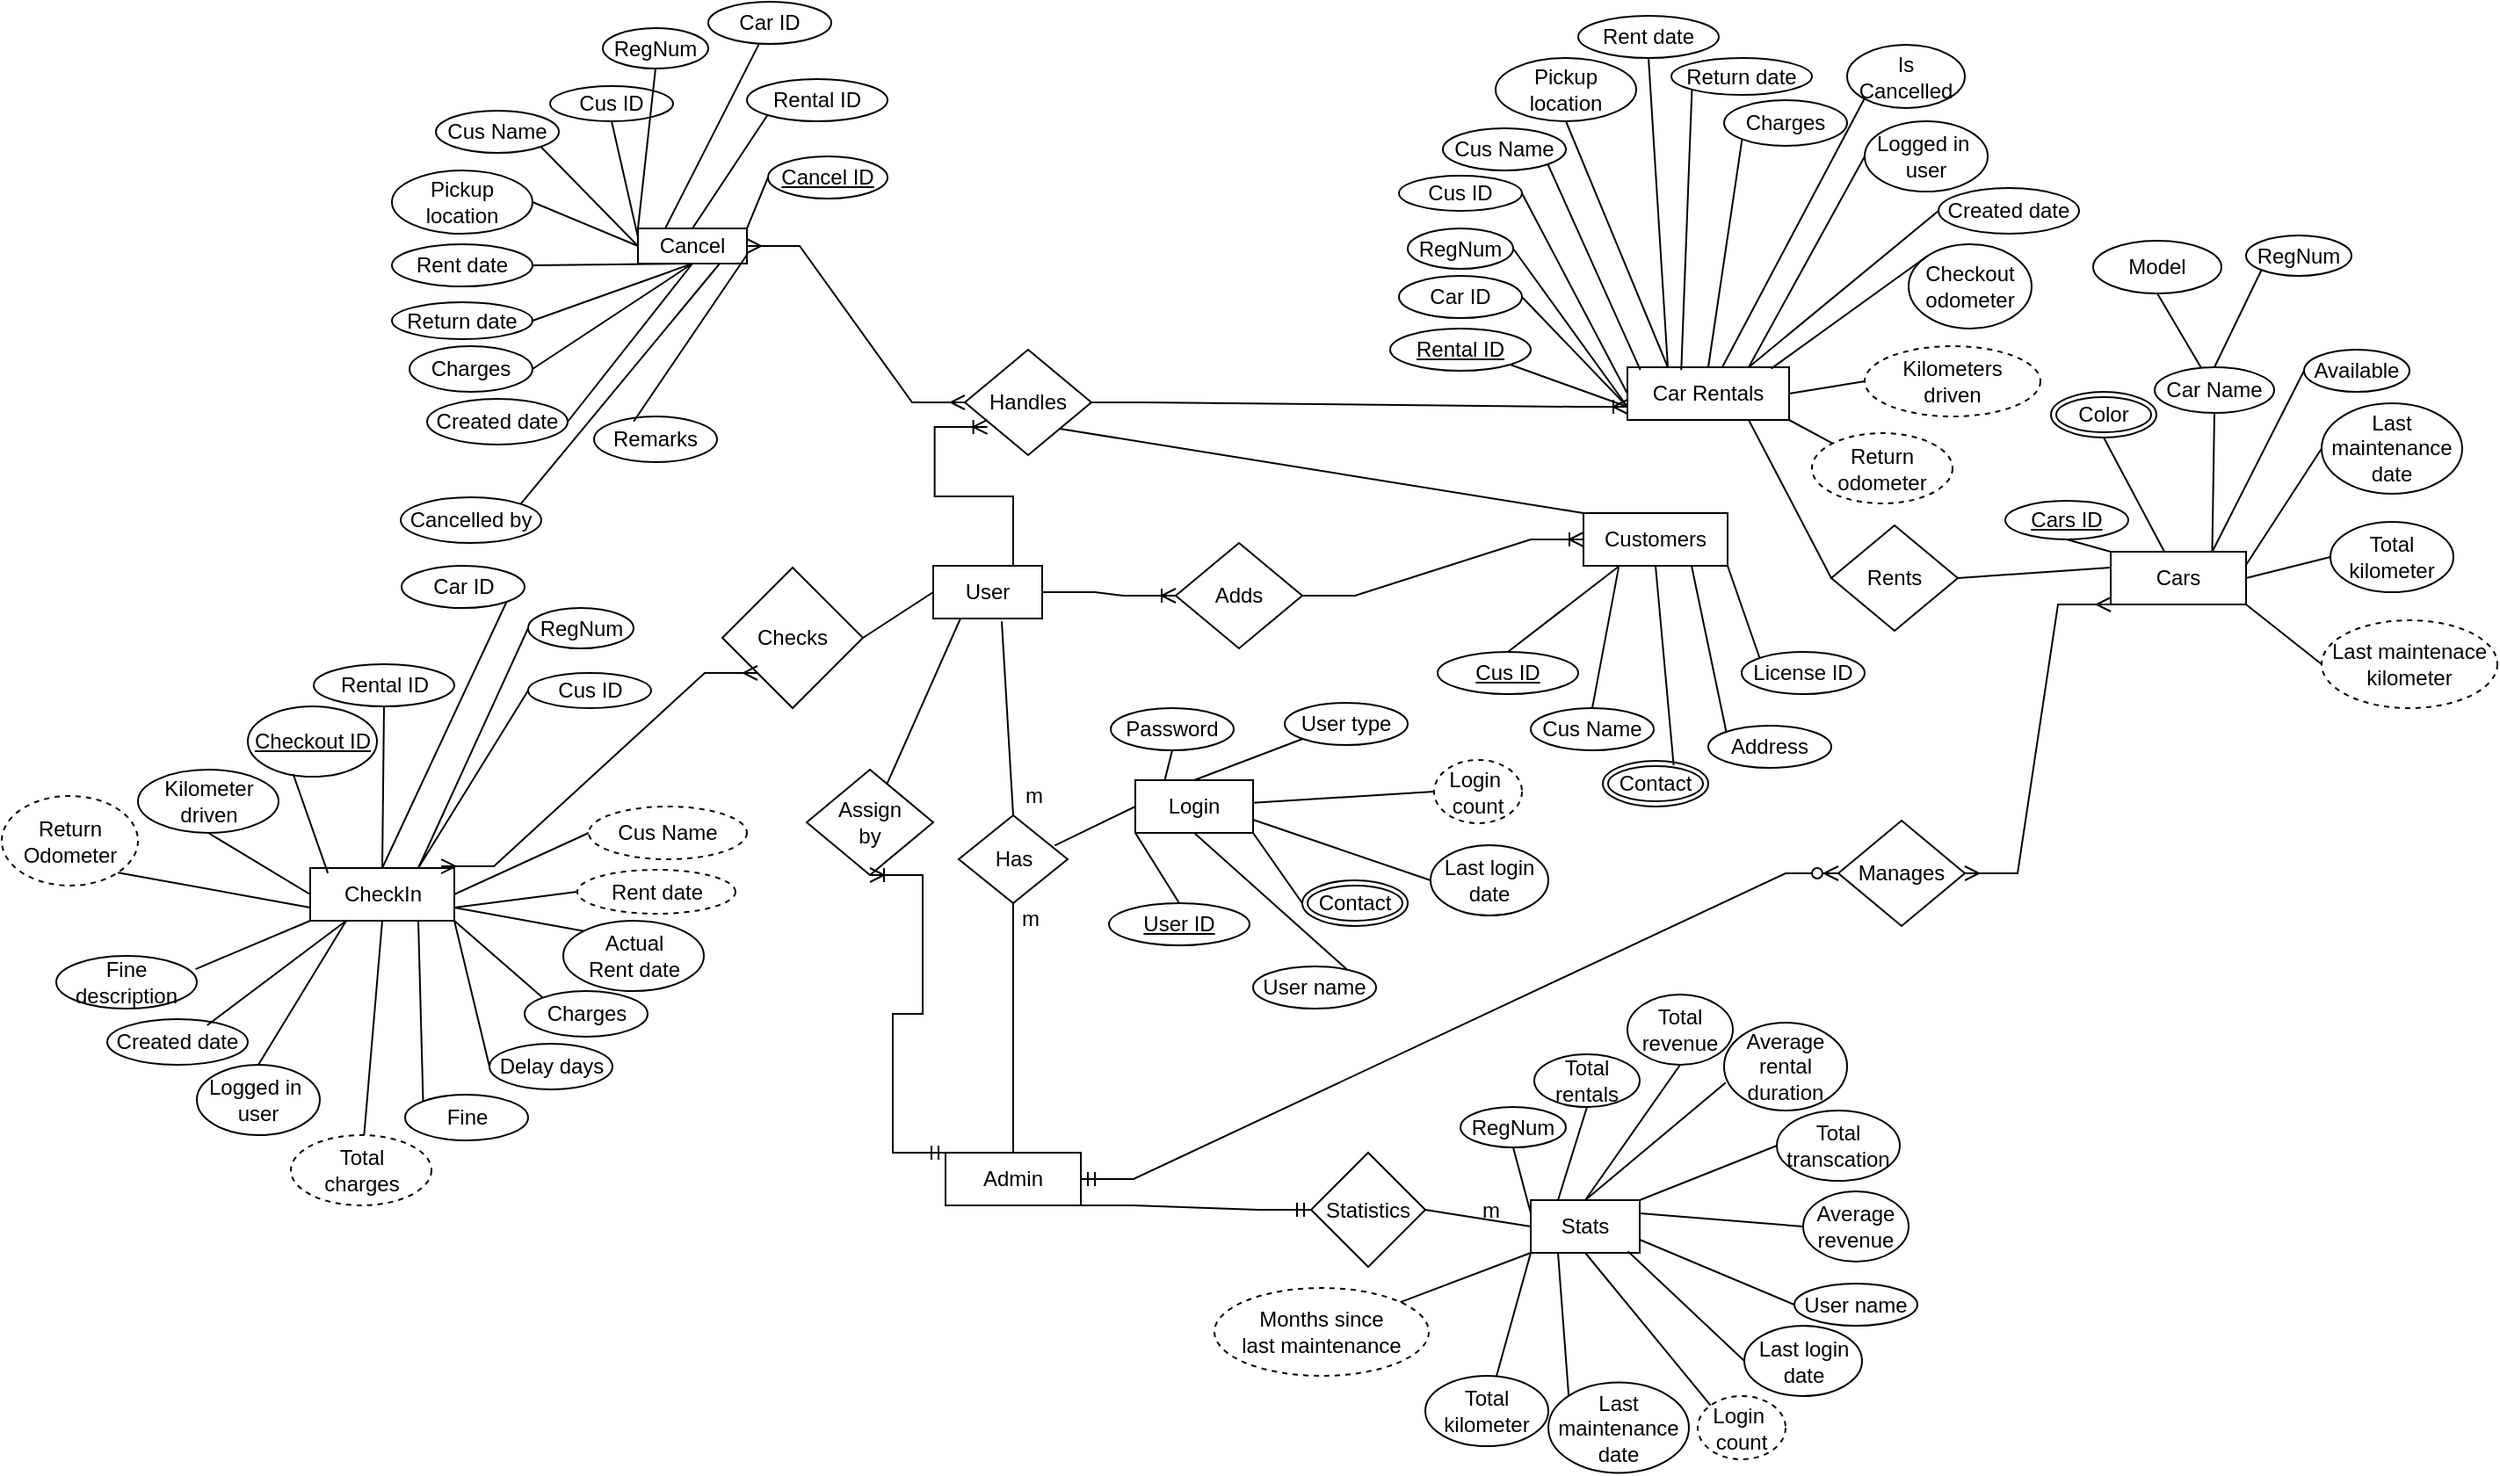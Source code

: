 <mxfile version="24.2.5" type="device">
  <diagram name="Page-1" id="iIM_3tlYywQygIbn1eLp">
    <mxGraphModel dx="2734" dy="2236" grid="0" gridSize="10" guides="1" tooltips="1" connect="1" arrows="1" fold="1" page="1" pageScale="1" pageWidth="850" pageHeight="1100" math="0" shadow="0">
      <root>
        <mxCell id="0" />
        <mxCell id="1" parent="0" />
        <mxCell id="gqXRD9qTG4uH-1znscD_-2" value="User" style="rounded=0;whiteSpace=wrap;html=1;" parent="1" vertex="1">
          <mxGeometry x="-133" y="-74" width="62" height="30" as="geometry" />
        </mxCell>
        <mxCell id="gqXRD9qTG4uH-1znscD_-3" value="Admin" style="rounded=0;whiteSpace=wrap;html=1;" parent="1" vertex="1">
          <mxGeometry x="-126" y="260" width="77" height="30" as="geometry" />
        </mxCell>
        <mxCell id="gqXRD9qTG4uH-1znscD_-4" value="Cancel" style="rounded=0;whiteSpace=wrap;html=1;" parent="1" vertex="1">
          <mxGeometry x="-301" y="-266" width="62" height="20" as="geometry" />
        </mxCell>
        <mxCell id="gqXRD9qTG4uH-1znscD_-5" value="Customers" style="rounded=0;whiteSpace=wrap;html=1;" parent="1" vertex="1">
          <mxGeometry x="237" y="-104" width="82" height="30" as="geometry" />
        </mxCell>
        <mxCell id="gqXRD9qTG4uH-1znscD_-6" value="Login" style="rounded=0;whiteSpace=wrap;html=1;" parent="1" vertex="1">
          <mxGeometry x="-18" y="48" width="67" height="30" as="geometry" />
        </mxCell>
        <mxCell id="gqXRD9qTG4uH-1znscD_-7" value="Car Rentals" style="rounded=0;whiteSpace=wrap;html=1;" parent="1" vertex="1">
          <mxGeometry x="262" y="-187" width="92" height="30" as="geometry" />
        </mxCell>
        <mxCell id="gqXRD9qTG4uH-1znscD_-8" value="Has" style="rhombus;whiteSpace=wrap;html=1;" parent="1" vertex="1">
          <mxGeometry x="-118.5" y="68" width="62" height="50" as="geometry" />
        </mxCell>
        <mxCell id="gqXRD9qTG4uH-1znscD_-10" value="" style="endArrow=none;html=1;rounded=0;exitX=0.882;exitY=0.343;exitDx=0;exitDy=0;entryX=0;entryY=0.5;entryDx=0;entryDy=0;exitPerimeter=0;" parent="1" source="gqXRD9qTG4uH-1znscD_-8" target="gqXRD9qTG4uH-1znscD_-6" edge="1">
          <mxGeometry width="50" height="50" relative="1" as="geometry">
            <mxPoint x="-106" y="101" as="sourcePoint" />
            <mxPoint x="463" y="-189" as="targetPoint" />
            <Array as="points" />
          </mxGeometry>
        </mxCell>
        <mxCell id="gqXRD9qTG4uH-1znscD_-11" value="" style="endArrow=none;html=1;rounded=0;exitX=0.629;exitY=1.054;exitDx=0;exitDy=0;entryX=0.5;entryY=0;entryDx=0;entryDy=0;exitPerimeter=0;" parent="1" source="gqXRD9qTG4uH-1znscD_-2" target="gqXRD9qTG4uH-1znscD_-8" edge="1">
          <mxGeometry width="50" height="50" relative="1" as="geometry">
            <mxPoint x="248" y="1" as="sourcePoint" />
            <mxPoint x="308" y="-34" as="targetPoint" />
            <Array as="points" />
          </mxGeometry>
        </mxCell>
        <mxCell id="gqXRD9qTG4uH-1znscD_-12" value="Assign&lt;div&gt;by&lt;/div&gt;" style="rhombus;whiteSpace=wrap;html=1;" parent="1" vertex="1">
          <mxGeometry x="-205" y="42" width="72" height="60" as="geometry" />
        </mxCell>
        <mxCell id="gqXRD9qTG4uH-1znscD_-13" value="" style="endArrow=none;html=1;rounded=0;entryX=0.25;entryY=1;entryDx=0;entryDy=0;" parent="1" source="gqXRD9qTG4uH-1znscD_-12" target="gqXRD9qTG4uH-1znscD_-2" edge="1">
          <mxGeometry width="50" height="50" relative="1" as="geometry">
            <mxPoint x="8" y="1" as="sourcePoint" />
            <mxPoint x="58" y="-49" as="targetPoint" />
          </mxGeometry>
        </mxCell>
        <mxCell id="gqXRD9qTG4uH-1znscD_-15" value="Handles" style="rhombus;whiteSpace=wrap;html=1;" parent="1" vertex="1">
          <mxGeometry x="-115" y="-197" width="72" height="60" as="geometry" />
        </mxCell>
        <mxCell id="gqXRD9qTG4uH-1znscD_-16" value="Adds" style="rhombus;whiteSpace=wrap;html=1;" parent="1" vertex="1">
          <mxGeometry x="5" y="-87" width="72" height="60" as="geometry" />
        </mxCell>
        <mxCell id="gqXRD9qTG4uH-1znscD_-19" value="" style="endArrow=none;html=1;rounded=0;exitX=1;exitY=1;exitDx=0;exitDy=0;entryX=0;entryY=0;entryDx=0;entryDy=0;" parent="1" source="gqXRD9qTG4uH-1znscD_-15" target="gqXRD9qTG4uH-1znscD_-5" edge="1">
          <mxGeometry width="50" height="50" relative="1" as="geometry">
            <mxPoint x="628" y="-189" as="sourcePoint" />
            <mxPoint x="678" y="-239" as="targetPoint" />
          </mxGeometry>
        </mxCell>
        <mxCell id="gqXRD9qTG4uH-1znscD_-23" value="Rents" style="rhombus;whiteSpace=wrap;html=1;" parent="1" vertex="1">
          <mxGeometry x="378" y="-97" width="72" height="60" as="geometry" />
        </mxCell>
        <mxCell id="gqXRD9qTG4uH-1znscD_-24" value="" style="endArrow=none;html=1;rounded=0;exitX=0;exitY=0.5;exitDx=0;exitDy=0;entryX=0.75;entryY=1;entryDx=0;entryDy=0;" parent="1" source="gqXRD9qTG4uH-1znscD_-23" target="gqXRD9qTG4uH-1znscD_-7" edge="1">
          <mxGeometry width="50" height="50" relative="1" as="geometry">
            <mxPoint x="337" y="-173" as="sourcePoint" />
            <mxPoint x="387" y="-223" as="targetPoint" />
          </mxGeometry>
        </mxCell>
        <mxCell id="gqXRD9qTG4uH-1znscD_-26" value="Cars" style="rounded=0;whiteSpace=wrap;html=1;" parent="1" vertex="1">
          <mxGeometry x="537" y="-82" width="77" height="30" as="geometry" />
        </mxCell>
        <mxCell id="gqXRD9qTG4uH-1znscD_-27" value="" style="endArrow=none;html=1;rounded=0;exitX=1;exitY=0.5;exitDx=0;exitDy=0;entryX=0;entryY=0.3;entryDx=0;entryDy=0;entryPerimeter=0;" parent="1" source="gqXRD9qTG4uH-1znscD_-23" target="gqXRD9qTG4uH-1znscD_-26" edge="1">
          <mxGeometry width="50" height="50" relative="1" as="geometry">
            <mxPoint x="907" y="-203" as="sourcePoint" />
            <mxPoint x="957" y="-253" as="targetPoint" />
          </mxGeometry>
        </mxCell>
        <mxCell id="gqXRD9qTG4uH-1znscD_-29" value="Manages" style="rhombus;whiteSpace=wrap;html=1;" parent="1" vertex="1">
          <mxGeometry x="382" y="71" width="72" height="60" as="geometry" />
        </mxCell>
        <mxCell id="gqXRD9qTG4uH-1znscD_-31" value="Statistics" style="rhombus;whiteSpace=wrap;html=1;" parent="1" vertex="1">
          <mxGeometry x="82" y="260" width="65" height="65" as="geometry" />
        </mxCell>
        <mxCell id="gqXRD9qTG4uH-1znscD_-37" value="" style="endArrow=none;html=1;rounded=0;entryX=0.5;entryY=1;entryDx=0;entryDy=0;exitX=0.5;exitY=0;exitDx=0;exitDy=0;" parent="1" source="gqXRD9qTG4uH-1znscD_-3" target="gqXRD9qTG4uH-1znscD_-8" edge="1">
          <mxGeometry width="50" height="50" relative="1" as="geometry">
            <mxPoint x="247" y="307" as="sourcePoint" />
            <mxPoint x="297" y="257" as="targetPoint" />
          </mxGeometry>
        </mxCell>
        <mxCell id="gqXRD9qTG4uH-1znscD_-38" value="&lt;u&gt;Cancel ID&lt;/u&gt;" style="ellipse;whiteSpace=wrap;html=1;" parent="1" vertex="1">
          <mxGeometry x="-227" y="-307" width="68" height="24" as="geometry" />
        </mxCell>
        <mxCell id="gqXRD9qTG4uH-1znscD_-39" value="Rental ID" style="ellipse;whiteSpace=wrap;html=1;" parent="1" vertex="1">
          <mxGeometry x="-239" y="-351" width="80" height="24" as="geometry" />
        </mxCell>
        <mxCell id="gqXRD9qTG4uH-1znscD_-40" value="Car ID" style="ellipse;whiteSpace=wrap;html=1;" parent="1" vertex="1">
          <mxGeometry x="-261" y="-395" width="70" height="24" as="geometry" />
        </mxCell>
        <mxCell id="gqXRD9qTG4uH-1znscD_-41" value="RegNum" style="ellipse;whiteSpace=wrap;html=1;" parent="1" vertex="1">
          <mxGeometry x="-321" y="-380" width="60" height="23" as="geometry" />
        </mxCell>
        <mxCell id="gqXRD9qTG4uH-1znscD_-44" value="Cus ID" style="ellipse;whiteSpace=wrap;html=1;" parent="1" vertex="1">
          <mxGeometry x="-351" y="-347" width="70" height="20" as="geometry" />
        </mxCell>
        <mxCell id="gqXRD9qTG4uH-1znscD_-45" value="Cus Name" style="ellipse;whiteSpace=wrap;html=1;" parent="1" vertex="1">
          <mxGeometry x="-416" y="-333" width="70" height="24" as="geometry" />
        </mxCell>
        <mxCell id="gqXRD9qTG4uH-1znscD_-46" value="Pickup&lt;div&gt;location&lt;/div&gt;" style="ellipse;whiteSpace=wrap;html=1;" parent="1" vertex="1">
          <mxGeometry x="-441" y="-299" width="80" height="36" as="geometry" />
        </mxCell>
        <mxCell id="gqXRD9qTG4uH-1znscD_-47" value="Rent date" style="ellipse;whiteSpace=wrap;html=1;" parent="1" vertex="1">
          <mxGeometry x="-441" y="-257" width="80" height="24" as="geometry" />
        </mxCell>
        <mxCell id="gqXRD9qTG4uH-1znscD_-48" value="Return date" style="ellipse;whiteSpace=wrap;html=1;" parent="1" vertex="1">
          <mxGeometry x="-441" y="-224" width="80" height="21" as="geometry" />
        </mxCell>
        <mxCell id="gqXRD9qTG4uH-1znscD_-49" value="Charges" style="ellipse;whiteSpace=wrap;html=1;" parent="1" vertex="1">
          <mxGeometry x="-431" y="-199" width="70" height="26" as="geometry" />
        </mxCell>
        <mxCell id="gqXRD9qTG4uH-1znscD_-50" value="Created date" style="ellipse;whiteSpace=wrap;html=1;" parent="1" vertex="1">
          <mxGeometry x="-421" y="-169" width="80" height="26" as="geometry" />
        </mxCell>
        <mxCell id="gqXRD9qTG4uH-1znscD_-51" value="Cancelled by" style="ellipse;whiteSpace=wrap;html=1;" parent="1" vertex="1">
          <mxGeometry x="-436" y="-113" width="80" height="26" as="geometry" />
        </mxCell>
        <mxCell id="gqXRD9qTG4uH-1znscD_-52" value="Remarks" style="ellipse;whiteSpace=wrap;html=1;" parent="1" vertex="1">
          <mxGeometry x="-326" y="-159" width="70" height="26" as="geometry" />
        </mxCell>
        <mxCell id="gqXRD9qTG4uH-1znscD_-53" value="" style="endArrow=none;html=1;rounded=0;exitX=0.322;exitY=0.111;exitDx=0;exitDy=0;entryX=1;entryY=0.75;entryDx=0;entryDy=0;exitPerimeter=0;" parent="1" source="gqXRD9qTG4uH-1znscD_-52" target="gqXRD9qTG4uH-1znscD_-4" edge="1">
          <mxGeometry width="50" height="50" relative="1" as="geometry">
            <mxPoint x="-226" y="-169" as="sourcePoint" />
            <mxPoint x="-261" y="-257" as="targetPoint" />
          </mxGeometry>
        </mxCell>
        <mxCell id="gqXRD9qTG4uH-1znscD_-54" value="" style="endArrow=none;html=1;rounded=0;entryX=0.75;entryY=1;entryDx=0;entryDy=0;exitX=1;exitY=0;exitDx=0;exitDy=0;" parent="1" source="gqXRD9qTG4uH-1znscD_-51" target="gqXRD9qTG4uH-1znscD_-4" edge="1">
          <mxGeometry width="50" height="50" relative="1" as="geometry">
            <mxPoint x="-261" y="-227" as="sourcePoint" />
            <mxPoint x="-211" y="-277" as="targetPoint" />
          </mxGeometry>
        </mxCell>
        <mxCell id="gqXRD9qTG4uH-1znscD_-55" value="" style="endArrow=none;html=1;rounded=0;exitX=1;exitY=0.5;exitDx=0;exitDy=0;entryX=0.5;entryY=1;entryDx=0;entryDy=0;" parent="1" source="gqXRD9qTG4uH-1znscD_-50" target="gqXRD9qTG4uH-1znscD_-4" edge="1">
          <mxGeometry width="50" height="50" relative="1" as="geometry">
            <mxPoint x="-311" y="-167" as="sourcePoint" />
            <mxPoint x="-241" y="-257" as="targetPoint" />
          </mxGeometry>
        </mxCell>
        <mxCell id="gqXRD9qTG4uH-1znscD_-56" value="" style="endArrow=none;html=1;rounded=0;exitX=1;exitY=0.5;exitDx=0;exitDy=0;entryX=0.5;entryY=1;entryDx=0;entryDy=0;" parent="1" source="gqXRD9qTG4uH-1znscD_-49" target="gqXRD9qTG4uH-1znscD_-4" edge="1">
          <mxGeometry width="50" height="50" relative="1" as="geometry">
            <mxPoint x="-341" y="-177" as="sourcePoint" />
            <mxPoint x="-291" y="-227" as="targetPoint" />
          </mxGeometry>
        </mxCell>
        <mxCell id="gqXRD9qTG4uH-1znscD_-57" value="" style="endArrow=none;html=1;rounded=0;exitX=1;exitY=0.5;exitDx=0;exitDy=0;entryX=0.5;entryY=1;entryDx=0;entryDy=0;" parent="1" source="gqXRD9qTG4uH-1znscD_-48" target="gqXRD9qTG4uH-1znscD_-4" edge="1">
          <mxGeometry width="50" height="50" relative="1" as="geometry">
            <mxPoint x="-371" y="-217" as="sourcePoint" />
            <mxPoint x="-321" y="-267" as="targetPoint" />
          </mxGeometry>
        </mxCell>
        <mxCell id="gqXRD9qTG4uH-1znscD_-58" value="" style="endArrow=none;html=1;rounded=0;exitX=1;exitY=0.5;exitDx=0;exitDy=0;entryX=0.5;entryY=1;entryDx=0;entryDy=0;" parent="1" source="gqXRD9qTG4uH-1znscD_-47" target="gqXRD9qTG4uH-1znscD_-4" edge="1">
          <mxGeometry width="50" height="50" relative="1" as="geometry">
            <mxPoint x="-331" y="-227" as="sourcePoint" />
            <mxPoint x="-281" y="-277" as="targetPoint" />
          </mxGeometry>
        </mxCell>
        <mxCell id="gqXRD9qTG4uH-1znscD_-59" value="" style="endArrow=none;html=1;rounded=0;exitX=1;exitY=0.5;exitDx=0;exitDy=0;entryX=0;entryY=0.5;entryDx=0;entryDy=0;" parent="1" source="gqXRD9qTG4uH-1znscD_-46" target="gqXRD9qTG4uH-1znscD_-4" edge="1">
          <mxGeometry width="50" height="50" relative="1" as="geometry">
            <mxPoint x="-351" y="-267" as="sourcePoint" />
            <mxPoint x="-301" y="-317" as="targetPoint" />
          </mxGeometry>
        </mxCell>
        <mxCell id="gqXRD9qTG4uH-1znscD_-60" value="" style="endArrow=none;html=1;rounded=0;exitX=1;exitY=1;exitDx=0;exitDy=0;entryX=0;entryY=0.5;entryDx=0;entryDy=0;" parent="1" source="gqXRD9qTG4uH-1znscD_-45" target="gqXRD9qTG4uH-1znscD_-4" edge="1">
          <mxGeometry width="50" height="50" relative="1" as="geometry">
            <mxPoint x="-254" y="-297" as="sourcePoint" />
            <mxPoint x="-241" y="-305" as="targetPoint" />
          </mxGeometry>
        </mxCell>
        <mxCell id="gqXRD9qTG4uH-1znscD_-61" value="" style="endArrow=none;html=1;rounded=0;exitX=0.5;exitY=1;exitDx=0;exitDy=0;entryX=0;entryY=0.25;entryDx=0;entryDy=0;" parent="1" source="gqXRD9qTG4uH-1znscD_-44" target="gqXRD9qTG4uH-1znscD_-4" edge="1">
          <mxGeometry width="50" height="50" relative="1" as="geometry">
            <mxPoint x="-371" y="-347" as="sourcePoint" />
            <mxPoint x="-321" y="-397" as="targetPoint" />
          </mxGeometry>
        </mxCell>
        <mxCell id="gqXRD9qTG4uH-1znscD_-62" value="" style="endArrow=none;html=1;rounded=0;entryX=0.5;entryY=1;entryDx=0;entryDy=0;exitX=0;exitY=0;exitDx=0;exitDy=0;" parent="1" source="gqXRD9qTG4uH-1znscD_-4" target="gqXRD9qTG4uH-1znscD_-41" edge="1">
          <mxGeometry width="50" height="50" relative="1" as="geometry">
            <mxPoint x="-411" y="-347" as="sourcePoint" />
            <mxPoint x="-361" y="-397" as="targetPoint" />
          </mxGeometry>
        </mxCell>
        <mxCell id="gqXRD9qTG4uH-1znscD_-63" value="" style="endArrow=none;html=1;rounded=0;exitX=0.25;exitY=0;exitDx=0;exitDy=0;" parent="1" source="gqXRD9qTG4uH-1znscD_-4" target="gqXRD9qTG4uH-1znscD_-40" edge="1">
          <mxGeometry width="50" height="50" relative="1" as="geometry">
            <mxPoint x="-171" y="-207" as="sourcePoint" />
            <mxPoint x="-226" y="-373.0" as="targetPoint" />
          </mxGeometry>
        </mxCell>
        <mxCell id="gqXRD9qTG4uH-1znscD_-64" value="" style="endArrow=none;html=1;rounded=0;exitX=0.5;exitY=0;exitDx=0;exitDy=0;entryX=0;entryY=1;entryDx=0;entryDy=0;" parent="1" source="gqXRD9qTG4uH-1znscD_-4" target="gqXRD9qTG4uH-1znscD_-39" edge="1">
          <mxGeometry width="50" height="50" relative="1" as="geometry">
            <mxPoint x="76" y="-367" as="sourcePoint" />
            <mxPoint x="126" y="-417" as="targetPoint" />
          </mxGeometry>
        </mxCell>
        <mxCell id="gqXRD9qTG4uH-1znscD_-65" value="" style="endArrow=none;html=1;rounded=0;exitX=1;exitY=0;exitDx=0;exitDy=0;entryX=0;entryY=0.5;entryDx=0;entryDy=0;" parent="1" source="gqXRD9qTG4uH-1znscD_-4" target="gqXRD9qTG4uH-1znscD_-38" edge="1">
          <mxGeometry width="50" height="50" relative="1" as="geometry">
            <mxPoint x="-24" y="-207" as="sourcePoint" />
            <mxPoint x="26" y="-257" as="targetPoint" />
          </mxGeometry>
        </mxCell>
        <mxCell id="gqXRD9qTG4uH-1znscD_-66" value="&lt;u&gt;Rental ID&lt;/u&gt;" style="ellipse;whiteSpace=wrap;html=1;" parent="1" vertex="1">
          <mxGeometry x="127" y="-209" width="80" height="24" as="geometry" />
        </mxCell>
        <mxCell id="gqXRD9qTG4uH-1znscD_-67" value="Car ID" style="ellipse;whiteSpace=wrap;html=1;" parent="1" vertex="1">
          <mxGeometry x="132" y="-239" width="70" height="24" as="geometry" />
        </mxCell>
        <mxCell id="gqXRD9qTG4uH-1znscD_-68" value="RegNum" style="ellipse;whiteSpace=wrap;html=1;" parent="1" vertex="1">
          <mxGeometry x="137" y="-266" width="60" height="23" as="geometry" />
        </mxCell>
        <mxCell id="gqXRD9qTG4uH-1znscD_-69" value="Cus ID" style="ellipse;whiteSpace=wrap;html=1;" parent="1" vertex="1">
          <mxGeometry x="132" y="-296" width="70" height="20" as="geometry" />
        </mxCell>
        <mxCell id="gqXRD9qTG4uH-1znscD_-70" value="Cus Name" style="ellipse;whiteSpace=wrap;html=1;" parent="1" vertex="1">
          <mxGeometry x="157" y="-323" width="70" height="24" as="geometry" />
        </mxCell>
        <mxCell id="gqXRD9qTG4uH-1znscD_-71" value="Pickup&lt;div&gt;location&lt;/div&gt;" style="ellipse;whiteSpace=wrap;html=1;" parent="1" vertex="1">
          <mxGeometry x="187" y="-363" width="80" height="36" as="geometry" />
        </mxCell>
        <mxCell id="gqXRD9qTG4uH-1znscD_-72" value="Rent date" style="ellipse;whiteSpace=wrap;html=1;" parent="1" vertex="1">
          <mxGeometry x="234" y="-387" width="80" height="24" as="geometry" />
        </mxCell>
        <mxCell id="gqXRD9qTG4uH-1znscD_-73" value="Return date" style="ellipse;whiteSpace=wrap;html=1;" parent="1" vertex="1">
          <mxGeometry x="287" y="-363" width="80" height="21" as="geometry" />
        </mxCell>
        <mxCell id="gqXRD9qTG4uH-1znscD_-74" value="Charges" style="ellipse;whiteSpace=wrap;html=1;" parent="1" vertex="1">
          <mxGeometry x="317" y="-339" width="70" height="26" as="geometry" />
        </mxCell>
        <mxCell id="gqXRD9qTG4uH-1znscD_-75" value="Is Cancelled" style="ellipse;whiteSpace=wrap;html=1;" parent="1" vertex="1">
          <mxGeometry x="387" y="-370.5" width="67" height="36" as="geometry" />
        </mxCell>
        <mxCell id="gqXRD9qTG4uH-1znscD_-79" value="Logged in&amp;nbsp;&lt;div&gt;user&lt;/div&gt;" style="ellipse;whiteSpace=wrap;html=1;" parent="1" vertex="1">
          <mxGeometry x="397" y="-327" width="70" height="40" as="geometry" />
        </mxCell>
        <mxCell id="gqXRD9qTG4uH-1znscD_-80" value="Created date" style="ellipse;whiteSpace=wrap;html=1;" parent="1" vertex="1">
          <mxGeometry x="439" y="-289" width="80" height="26" as="geometry" />
        </mxCell>
        <mxCell id="gqXRD9qTG4uH-1znscD_-81" value="Checkout&lt;div&gt;odometer&lt;/div&gt;" style="ellipse;whiteSpace=wrap;html=1;" parent="1" vertex="1">
          <mxGeometry x="422" y="-257" width="70" height="48" as="geometry" />
        </mxCell>
        <mxCell id="gqXRD9qTG4uH-1znscD_-84" value="" style="endArrow=none;html=1;rounded=0;exitX=1;exitY=1;exitDx=0;exitDy=0;entryX=0;entryY=0.75;entryDx=0;entryDy=0;" parent="1" source="gqXRD9qTG4uH-1znscD_-66" target="gqXRD9qTG4uH-1znscD_-7" edge="1">
          <mxGeometry width="50" height="50" relative="1" as="geometry">
            <mxPoint x="297" y="-213" as="sourcePoint" />
            <mxPoint x="347" y="-263" as="targetPoint" />
          </mxGeometry>
        </mxCell>
        <mxCell id="gqXRD9qTG4uH-1znscD_-85" value="" style="endArrow=none;html=1;rounded=0;exitX=1;exitY=0.5;exitDx=0;exitDy=0;entryX=0;entryY=0.75;entryDx=0;entryDy=0;" parent="1" source="gqXRD9qTG4uH-1znscD_-67" target="gqXRD9qTG4uH-1znscD_-7" edge="1">
          <mxGeometry width="50" height="50" relative="1" as="geometry">
            <mxPoint x="317" y="-163" as="sourcePoint" />
            <mxPoint x="367" y="-213" as="targetPoint" />
          </mxGeometry>
        </mxCell>
        <mxCell id="gqXRD9qTG4uH-1znscD_-86" value="" style="endArrow=none;html=1;rounded=0;entryX=0;entryY=0.75;entryDx=0;entryDy=0;exitX=1;exitY=0.5;exitDx=0;exitDy=0;" parent="1" source="gqXRD9qTG4uH-1znscD_-68" target="gqXRD9qTG4uH-1znscD_-7" edge="1">
          <mxGeometry width="50" height="50" relative="1" as="geometry">
            <mxPoint x="197" y="-246" as="sourcePoint" />
            <mxPoint x="367" y="-293" as="targetPoint" />
          </mxGeometry>
        </mxCell>
        <mxCell id="gqXRD9qTG4uH-1znscD_-87" value="" style="endArrow=none;html=1;rounded=0;entryX=1;entryY=0.5;entryDx=0;entryDy=0;exitX=0;exitY=0.5;exitDx=0;exitDy=0;" parent="1" source="gqXRD9qTG4uH-1znscD_-7" target="gqXRD9qTG4uH-1znscD_-69" edge="1">
          <mxGeometry width="50" height="50" relative="1" as="geometry">
            <mxPoint x="277" y="-223" as="sourcePoint" />
            <mxPoint x="327" y="-273" as="targetPoint" />
          </mxGeometry>
        </mxCell>
        <mxCell id="gqXRD9qTG4uH-1znscD_-88" value="" style="endArrow=none;html=1;rounded=0;entryX=1;entryY=1;entryDx=0;entryDy=0;exitX=0.08;exitY=0.053;exitDx=0;exitDy=0;exitPerimeter=0;" parent="1" source="gqXRD9qTG4uH-1znscD_-7" target="gqXRD9qTG4uH-1znscD_-70" edge="1">
          <mxGeometry width="50" height="50" relative="1" as="geometry">
            <mxPoint x="297" y="-233" as="sourcePoint" />
            <mxPoint x="347" y="-283" as="targetPoint" />
          </mxGeometry>
        </mxCell>
        <mxCell id="gqXRD9qTG4uH-1znscD_-89" value="" style="endArrow=none;html=1;rounded=0;exitX=0.5;exitY=1;exitDx=0;exitDy=0;entryX=0.25;entryY=0;entryDx=0;entryDy=0;" parent="1" source="gqXRD9qTG4uH-1znscD_-71" target="gqXRD9qTG4uH-1znscD_-7" edge="1">
          <mxGeometry width="50" height="50" relative="1" as="geometry">
            <mxPoint x="317" y="-233" as="sourcePoint" />
            <mxPoint x="367" y="-283" as="targetPoint" />
          </mxGeometry>
        </mxCell>
        <mxCell id="gqXRD9qTG4uH-1znscD_-90" value="" style="endArrow=none;html=1;rounded=0;entryX=0.5;entryY=1;entryDx=0;entryDy=0;exitX=0.25;exitY=0;exitDx=0;exitDy=0;" parent="1" source="gqXRD9qTG4uH-1znscD_-7" target="gqXRD9qTG4uH-1znscD_-72" edge="1">
          <mxGeometry width="50" height="50" relative="1" as="geometry">
            <mxPoint x="287" y="-193" as="sourcePoint" />
            <mxPoint x="347" y="-293" as="targetPoint" />
          </mxGeometry>
        </mxCell>
        <mxCell id="gqXRD9qTG4uH-1znscD_-91" value="" style="endArrow=none;html=1;rounded=0;entryX=0;entryY=1;entryDx=0;entryDy=0;exitX=0.333;exitY=0.053;exitDx=0;exitDy=0;exitPerimeter=0;" parent="1" source="gqXRD9qTG4uH-1znscD_-7" target="gqXRD9qTG4uH-1znscD_-73" edge="1">
          <mxGeometry width="50" height="50" relative="1" as="geometry">
            <mxPoint x="307" y="-223" as="sourcePoint" />
            <mxPoint x="347" y="-293" as="targetPoint" />
          </mxGeometry>
        </mxCell>
        <mxCell id="gqXRD9qTG4uH-1znscD_-92" value="" style="endArrow=none;html=1;rounded=0;exitX=0.5;exitY=0;exitDx=0;exitDy=0;entryX=0;entryY=1;entryDx=0;entryDy=0;" parent="1" source="gqXRD9qTG4uH-1znscD_-7" target="gqXRD9qTG4uH-1znscD_-74" edge="1">
          <mxGeometry width="50" height="50" relative="1" as="geometry">
            <mxPoint x="327" y="-233" as="sourcePoint" />
            <mxPoint x="377" y="-283" as="targetPoint" />
          </mxGeometry>
        </mxCell>
        <mxCell id="gqXRD9qTG4uH-1znscD_-93" value="" style="endArrow=none;html=1;rounded=0;entryX=0;entryY=1;entryDx=0;entryDy=0;" parent="1" source="gqXRD9qTG4uH-1znscD_-7" target="gqXRD9qTG4uH-1znscD_-75" edge="1">
          <mxGeometry width="50" height="50" relative="1" as="geometry">
            <mxPoint x="347" y="-223" as="sourcePoint" />
            <mxPoint x="397" y="-273" as="targetPoint" />
          </mxGeometry>
        </mxCell>
        <mxCell id="gqXRD9qTG4uH-1znscD_-94" value="" style="endArrow=none;html=1;rounded=0;entryX=0;entryY=0.5;entryDx=0;entryDy=0;exitX=0.75;exitY=0;exitDx=0;exitDy=0;" parent="1" source="gqXRD9qTG4uH-1znscD_-7" target="gqXRD9qTG4uH-1znscD_-79" edge="1">
          <mxGeometry width="50" height="50" relative="1" as="geometry">
            <mxPoint x="327" y="-183" as="sourcePoint" />
            <mxPoint x="347" y="-143" as="targetPoint" />
          </mxGeometry>
        </mxCell>
        <mxCell id="gqXRD9qTG4uH-1znscD_-95" value="" style="endArrow=none;html=1;rounded=0;exitX=0.75;exitY=0;exitDx=0;exitDy=0;entryX=0;entryY=0.5;entryDx=0;entryDy=0;" parent="1" source="gqXRD9qTG4uH-1znscD_-7" target="gqXRD9qTG4uH-1znscD_-80" edge="1">
          <mxGeometry width="50" height="50" relative="1" as="geometry">
            <mxPoint x="397" y="-223" as="sourcePoint" />
            <mxPoint x="417" y="-263" as="targetPoint" />
          </mxGeometry>
        </mxCell>
        <mxCell id="gqXRD9qTG4uH-1znscD_-96" value="" style="endArrow=none;html=1;rounded=0;entryX=0;entryY=0;entryDx=0;entryDy=0;exitX=0.889;exitY=0.027;exitDx=0;exitDy=0;exitPerimeter=0;" parent="1" source="gqXRD9qTG4uH-1znscD_-7" target="gqXRD9qTG4uH-1znscD_-81" edge="1">
          <mxGeometry width="50" height="50" relative="1" as="geometry">
            <mxPoint x="357" y="-143" as="sourcePoint" />
            <mxPoint x="407" y="-193" as="targetPoint" />
          </mxGeometry>
        </mxCell>
        <mxCell id="gqXRD9qTG4uH-1znscD_-99" value="&lt;u&gt;Cars ID&lt;/u&gt;" style="ellipse;whiteSpace=wrap;html=1;" parent="1" vertex="1">
          <mxGeometry x="477" y="-111" width="70" height="22" as="geometry" />
        </mxCell>
        <mxCell id="gqXRD9qTG4uH-1znscD_-103" value="Return&lt;div&gt;odometer&lt;/div&gt;" style="ellipse;whiteSpace=wrap;html=1;align=center;dashed=1;" parent="1" vertex="1">
          <mxGeometry x="367" y="-149.5" width="80" height="40" as="geometry" />
        </mxCell>
        <mxCell id="gqXRD9qTG4uH-1znscD_-104" value="Kilometers&lt;div&gt;driven&lt;/div&gt;" style="ellipse;whiteSpace=wrap;html=1;align=center;dashed=1;" parent="1" vertex="1">
          <mxGeometry x="397" y="-199" width="100" height="40" as="geometry" />
        </mxCell>
        <mxCell id="gqXRD9qTG4uH-1znscD_-106" value="" style="endArrow=none;html=1;rounded=0;exitX=1;exitY=0.5;exitDx=0;exitDy=0;entryX=0;entryY=0.5;entryDx=0;entryDy=0;" parent="1" source="gqXRD9qTG4uH-1znscD_-7" target="gqXRD9qTG4uH-1znscD_-104" edge="1">
          <mxGeometry relative="1" as="geometry">
            <mxPoint x="387" y="-173" as="sourcePoint" />
            <mxPoint x="397" y="-153" as="targetPoint" />
          </mxGeometry>
        </mxCell>
        <mxCell id="gqXRD9qTG4uH-1znscD_-107" value="" style="endArrow=none;html=1;rounded=0;exitX=1;exitY=1;exitDx=0;exitDy=0;entryX=0;entryY=0;entryDx=0;entryDy=0;" parent="1" source="gqXRD9qTG4uH-1znscD_-7" target="gqXRD9qTG4uH-1znscD_-103" edge="1">
          <mxGeometry relative="1" as="geometry">
            <mxPoint x="367" y="-153" as="sourcePoint" />
            <mxPoint x="437" y="-53" as="targetPoint" />
          </mxGeometry>
        </mxCell>
        <mxCell id="gqXRD9qTG4uH-1znscD_-112" value="Color" style="ellipse;shape=doubleEllipse;margin=3;whiteSpace=wrap;html=1;align=center;" parent="1" vertex="1">
          <mxGeometry x="503" y="-173" width="60" height="26" as="geometry" />
        </mxCell>
        <mxCell id="gqXRD9qTG4uH-1znscD_-115" value="Available" style="ellipse;whiteSpace=wrap;html=1;align=center;" parent="1" vertex="1">
          <mxGeometry x="647" y="-197" width="60" height="24" as="geometry" />
        </mxCell>
        <mxCell id="gqXRD9qTG4uH-1znscD_-116" value="Last maintenance&lt;div&gt;date&lt;/div&gt;" style="ellipse;whiteSpace=wrap;html=1;align=center;" parent="1" vertex="1">
          <mxGeometry x="657" y="-166.5" width="80" height="51.5" as="geometry" />
        </mxCell>
        <mxCell id="gqXRD9qTG4uH-1znscD_-117" value="Total&lt;div&gt;kilometer&lt;/div&gt;" style="ellipse;whiteSpace=wrap;html=1;align=center;" parent="1" vertex="1">
          <mxGeometry x="662" y="-99" width="70" height="40" as="geometry" />
        </mxCell>
        <mxCell id="gqXRD9qTG4uH-1znscD_-118" value="Last maintenace&lt;div&gt;kilometer&lt;/div&gt;" style="ellipse;whiteSpace=wrap;html=1;align=center;dashed=1;" parent="1" vertex="1">
          <mxGeometry x="657" y="-43" width="100" height="50" as="geometry" />
        </mxCell>
        <mxCell id="gqXRD9qTG4uH-1znscD_-119" value="" style="endArrow=none;html=1;rounded=0;exitX=0.5;exitY=1;exitDx=0;exitDy=0;entryX=0;entryY=0;entryDx=0;entryDy=0;" parent="1" source="gqXRD9qTG4uH-1znscD_-99" target="gqXRD9qTG4uH-1znscD_-26" edge="1">
          <mxGeometry relative="1" as="geometry">
            <mxPoint x="567" y="17" as="sourcePoint" />
            <mxPoint x="727" y="17" as="targetPoint" />
          </mxGeometry>
        </mxCell>
        <mxCell id="gqXRD9qTG4uH-1znscD_-122" value="" style="endArrow=none;html=1;rounded=0;exitX=0.5;exitY=1;exitDx=0;exitDy=0;" parent="1" source="gqXRD9qTG4uH-1znscD_-112" target="gqXRD9qTG4uH-1znscD_-26" edge="1">
          <mxGeometry relative="1" as="geometry">
            <mxPoint x="577" y="-153" as="sourcePoint" />
            <mxPoint x="737" y="-153" as="targetPoint" />
          </mxGeometry>
        </mxCell>
        <mxCell id="gqXRD9qTG4uH-1znscD_-123" value="" style="endArrow=none;html=1;rounded=0;entryX=0.75;entryY=0;entryDx=0;entryDy=0;exitX=0.5;exitY=1;exitDx=0;exitDy=0;" parent="1" source="gqXRD9qTG4uH-1znscD_-129" target="gqXRD9qTG4uH-1znscD_-26" edge="1">
          <mxGeometry relative="1" as="geometry">
            <mxPoint x="587" y="-173" as="sourcePoint" />
            <mxPoint x="847" y="-263" as="targetPoint" />
          </mxGeometry>
        </mxCell>
        <mxCell id="gqXRD9qTG4uH-1znscD_-124" value="" style="endArrow=none;html=1;rounded=0;exitX=0;exitY=0.5;exitDx=0;exitDy=0;entryX=0.75;entryY=0;entryDx=0;entryDy=0;" parent="1" source="gqXRD9qTG4uH-1znscD_-115" target="gqXRD9qTG4uH-1znscD_-26" edge="1">
          <mxGeometry relative="1" as="geometry">
            <mxPoint x="647" y="-153" as="sourcePoint" />
            <mxPoint x="807" y="-153" as="targetPoint" />
          </mxGeometry>
        </mxCell>
        <mxCell id="gqXRD9qTG4uH-1znscD_-125" value="" style="endArrow=none;html=1;rounded=0;exitX=0;exitY=0.5;exitDx=0;exitDy=0;entryX=1;entryY=0.25;entryDx=0;entryDy=0;" parent="1" source="gqXRD9qTG4uH-1znscD_-116" target="gqXRD9qTG4uH-1znscD_-26" edge="1">
          <mxGeometry relative="1" as="geometry">
            <mxPoint x="597" y="7" as="sourcePoint" />
            <mxPoint x="757" y="7" as="targetPoint" />
          </mxGeometry>
        </mxCell>
        <mxCell id="gqXRD9qTG4uH-1znscD_-126" value="" style="endArrow=none;html=1;rounded=0;exitX=1;exitY=1;exitDx=0;exitDy=0;entryX=0;entryY=0.5;entryDx=0;entryDy=0;" parent="1" source="gqXRD9qTG4uH-1znscD_-26" target="gqXRD9qTG4uH-1znscD_-118" edge="1">
          <mxGeometry relative="1" as="geometry">
            <mxPoint x="747" y="37" as="sourcePoint" />
            <mxPoint x="907" y="37" as="targetPoint" />
          </mxGeometry>
        </mxCell>
        <mxCell id="gqXRD9qTG4uH-1znscD_-127" value="" style="endArrow=none;html=1;rounded=0;entryX=0;entryY=0.5;entryDx=0;entryDy=0;exitX=1;exitY=0.5;exitDx=0;exitDy=0;" parent="1" source="gqXRD9qTG4uH-1znscD_-26" target="gqXRD9qTG4uH-1znscD_-117" edge="1">
          <mxGeometry relative="1" as="geometry">
            <mxPoint x="487" y="57" as="sourcePoint" />
            <mxPoint x="647" y="57" as="targetPoint" />
          </mxGeometry>
        </mxCell>
        <mxCell id="gqXRD9qTG4uH-1znscD_-129" value="Car Name" style="ellipse;whiteSpace=wrap;html=1;align=center;" parent="1" vertex="1">
          <mxGeometry x="562" y="-187" width="68" height="26" as="geometry" />
        </mxCell>
        <mxCell id="gqXRD9qTG4uH-1znscD_-131" value="Model" style="ellipse;whiteSpace=wrap;html=1;align=center;" parent="1" vertex="1">
          <mxGeometry x="527" y="-259" width="73" height="30" as="geometry" />
        </mxCell>
        <mxCell id="gqXRD9qTG4uH-1znscD_-134" value="RegNum" style="ellipse;whiteSpace=wrap;html=1;" parent="1" vertex="1">
          <mxGeometry x="614" y="-262" width="60" height="23" as="geometry" />
        </mxCell>
        <mxCell id="gqXRD9qTG4uH-1znscD_-135" value="" style="endArrow=none;html=1;rounded=0;exitX=0.5;exitY=1;exitDx=0;exitDy=0;" parent="1" source="gqXRD9qTG4uH-1znscD_-131" target="gqXRD9qTG4uH-1znscD_-129" edge="1">
          <mxGeometry relative="1" as="geometry">
            <mxPoint x="767" y="-303" as="sourcePoint" />
            <mxPoint x="597" y="-183" as="targetPoint" />
          </mxGeometry>
        </mxCell>
        <mxCell id="gqXRD9qTG4uH-1znscD_-136" value="" style="endArrow=none;html=1;rounded=0;exitX=0;exitY=1;exitDx=0;exitDy=0;entryX=0.5;entryY=0;entryDx=0;entryDy=0;" parent="1" source="gqXRD9qTG4uH-1znscD_-134" target="gqXRD9qTG4uH-1znscD_-129" edge="1">
          <mxGeometry relative="1" as="geometry">
            <mxPoint x="687" y="-313" as="sourcePoint" />
            <mxPoint x="847" y="-313" as="targetPoint" />
          </mxGeometry>
        </mxCell>
        <mxCell id="gqXRD9qTG4uH-1znscD_-180" value="&lt;u&gt;Cus ID&lt;/u&gt;" style="ellipse;whiteSpace=wrap;html=1;" parent="1" vertex="1">
          <mxGeometry x="154" y="-25" width="80" height="24" as="geometry" />
        </mxCell>
        <mxCell id="gqXRD9qTG4uH-1znscD_-181" value="Cus Name" style="ellipse;whiteSpace=wrap;html=1;" parent="1" vertex="1">
          <mxGeometry x="207" y="7" width="70" height="24" as="geometry" />
        </mxCell>
        <mxCell id="gqXRD9qTG4uH-1znscD_-182" value="Contact" style="ellipse;shape=doubleEllipse;margin=3;whiteSpace=wrap;html=1;align=center;" parent="1" vertex="1">
          <mxGeometry x="248" y="37" width="60" height="26" as="geometry" />
        </mxCell>
        <mxCell id="gqXRD9qTG4uH-1znscD_-183" value="Address" style="ellipse;whiteSpace=wrap;html=1;" parent="1" vertex="1">
          <mxGeometry x="308" y="17" width="70" height="24" as="geometry" />
        </mxCell>
        <mxCell id="gqXRD9qTG4uH-1znscD_-184" value="License ID" style="ellipse;whiteSpace=wrap;html=1;" parent="1" vertex="1">
          <mxGeometry x="327" y="-25" width="70" height="24" as="geometry" />
        </mxCell>
        <mxCell id="gqXRD9qTG4uH-1znscD_-185" value="" style="endArrow=none;html=1;rounded=0;exitX=0.5;exitY=0;exitDx=0;exitDy=0;entryX=0.25;entryY=1;entryDx=0;entryDy=0;" parent="1" source="gqXRD9qTG4uH-1znscD_-180" target="gqXRD9qTG4uH-1znscD_-5" edge="1">
          <mxGeometry relative="1" as="geometry">
            <mxPoint x="247" y="-53" as="sourcePoint" />
            <mxPoint x="407" y="-53" as="targetPoint" />
          </mxGeometry>
        </mxCell>
        <mxCell id="gqXRD9qTG4uH-1znscD_-186" value="" style="endArrow=none;html=1;rounded=0;entryX=0.5;entryY=0;entryDx=0;entryDy=0;" parent="1" target="gqXRD9qTG4uH-1znscD_-181" edge="1">
          <mxGeometry relative="1" as="geometry">
            <mxPoint x="257" y="-73" as="sourcePoint" />
            <mxPoint x="357" y="-23" as="targetPoint" />
          </mxGeometry>
        </mxCell>
        <mxCell id="gqXRD9qTG4uH-1znscD_-187" value="" style="endArrow=none;html=1;rounded=0;exitX=0.5;exitY=1;exitDx=0;exitDy=0;entryX=0.672;entryY=0.097;entryDx=0;entryDy=0;entryPerimeter=0;" parent="1" source="gqXRD9qTG4uH-1znscD_-5" target="gqXRD9qTG4uH-1znscD_-182" edge="1">
          <mxGeometry relative="1" as="geometry">
            <mxPoint x="317" y="-83" as="sourcePoint" />
            <mxPoint x="477" y="-83" as="targetPoint" />
          </mxGeometry>
        </mxCell>
        <mxCell id="gqXRD9qTG4uH-1znscD_-188" value="" style="endArrow=none;html=1;rounded=0;exitX=0.75;exitY=1;exitDx=0;exitDy=0;entryX=0;entryY=0;entryDx=0;entryDy=0;" parent="1" source="gqXRD9qTG4uH-1znscD_-5" target="gqXRD9qTG4uH-1znscD_-183" edge="1">
          <mxGeometry relative="1" as="geometry">
            <mxPoint x="297" y="-63" as="sourcePoint" />
            <mxPoint x="457" y="-63" as="targetPoint" />
          </mxGeometry>
        </mxCell>
        <mxCell id="gqXRD9qTG4uH-1znscD_-189" value="" style="endArrow=none;html=1;rounded=0;entryX=1;entryY=1;entryDx=0;entryDy=0;exitX=0;exitY=0;exitDx=0;exitDy=0;" parent="1" source="gqXRD9qTG4uH-1znscD_-184" target="gqXRD9qTG4uH-1znscD_-5" edge="1">
          <mxGeometry relative="1" as="geometry">
            <mxPoint x="147" y="-43" as="sourcePoint" />
            <mxPoint x="317" y="-63" as="targetPoint" />
          </mxGeometry>
        </mxCell>
        <mxCell id="gqXRD9qTG4uH-1znscD_-190" value="&lt;u&gt;User ID&lt;/u&gt;" style="ellipse;whiteSpace=wrap;html=1;" parent="1" vertex="1">
          <mxGeometry x="-33" y="118" width="80" height="24" as="geometry" />
        </mxCell>
        <mxCell id="gqXRD9qTG4uH-1znscD_-191" value="User name" style="ellipse;whiteSpace=wrap;html=1;" parent="1" vertex="1">
          <mxGeometry x="49" y="154" width="70" height="24" as="geometry" />
        </mxCell>
        <mxCell id="gqXRD9qTG4uH-1znscD_-192" value="Password" style="ellipse;whiteSpace=wrap;html=1;" parent="1" vertex="1">
          <mxGeometry x="-32" y="7" width="70" height="24" as="geometry" />
        </mxCell>
        <mxCell id="gqXRD9qTG4uH-1znscD_-193" value="User type" style="ellipse;whiteSpace=wrap;html=1;" parent="1" vertex="1">
          <mxGeometry x="67" y="4" width="70" height="24" as="geometry" />
        </mxCell>
        <mxCell id="gqXRD9qTG4uH-1znscD_-195" value="Contact" style="ellipse;shape=doubleEllipse;margin=3;whiteSpace=wrap;html=1;align=center;" parent="1" vertex="1">
          <mxGeometry x="77" y="105" width="60" height="26" as="geometry" />
        </mxCell>
        <mxCell id="gqXRD9qTG4uH-1znscD_-196" value="Last login&lt;div&gt;date&lt;/div&gt;" style="ellipse;whiteSpace=wrap;html=1;align=center;" parent="1" vertex="1">
          <mxGeometry x="150" y="85" width="67" height="40" as="geometry" />
        </mxCell>
        <mxCell id="gqXRD9qTG4uH-1znscD_-198" value="" style="endArrow=none;html=1;rounded=0;exitX=0.5;exitY=1;exitDx=0;exitDy=0;entryX=0.25;entryY=0;entryDx=0;entryDy=0;" parent="1" source="gqXRD9qTG4uH-1znscD_-192" target="gqXRD9qTG4uH-1znscD_-6" edge="1">
          <mxGeometry relative="1" as="geometry">
            <mxPoint x="80" y="-23" as="sourcePoint" />
            <mxPoint x="240" y="-23" as="targetPoint" />
          </mxGeometry>
        </mxCell>
        <mxCell id="gqXRD9qTG4uH-1znscD_-199" value="" style="endArrow=none;html=1;rounded=0;exitX=0.5;exitY=0;exitDx=0;exitDy=0;entryX=0;entryY=1;entryDx=0;entryDy=0;" parent="1" source="gqXRD9qTG4uH-1znscD_-6" target="gqXRD9qTG4uH-1znscD_-193" edge="1">
          <mxGeometry relative="1" as="geometry">
            <mxPoint x="60" y="-33" as="sourcePoint" />
            <mxPoint x="220" y="-33" as="targetPoint" />
          </mxGeometry>
        </mxCell>
        <mxCell id="gqXRD9qTG4uH-1znscD_-200" value="" style="endArrow=none;html=1;rounded=0;exitX=0;exitY=0.5;exitDx=0;exitDy=0;" parent="1" source="gqXRD9qTG4uH-1znscD_-205" target="gqXRD9qTG4uH-1znscD_-6" edge="1">
          <mxGeometry relative="1" as="geometry">
            <mxPoint x="122.0" y="55" as="sourcePoint" />
            <mxPoint x="210" y="187" as="targetPoint" />
          </mxGeometry>
        </mxCell>
        <mxCell id="gqXRD9qTG4uH-1znscD_-201" value="" style="endArrow=none;html=1;rounded=0;exitX=0.5;exitY=0;exitDx=0;exitDy=0;entryX=0;entryY=1;entryDx=0;entryDy=0;" parent="1" source="gqXRD9qTG4uH-1znscD_-190" target="gqXRD9qTG4uH-1znscD_-6" edge="1">
          <mxGeometry relative="1" as="geometry">
            <mxPoint x="40" y="187" as="sourcePoint" />
            <mxPoint x="200" y="187" as="targetPoint" />
          </mxGeometry>
        </mxCell>
        <mxCell id="gqXRD9qTG4uH-1znscD_-202" value="" style="endArrow=none;html=1;rounded=0;exitX=0.5;exitY=1;exitDx=0;exitDy=0;entryX=0.76;entryY=0.064;entryDx=0;entryDy=0;entryPerimeter=0;" parent="1" source="gqXRD9qTG4uH-1znscD_-6" target="gqXRD9qTG4uH-1znscD_-191" edge="1">
          <mxGeometry relative="1" as="geometry">
            <mxPoint x="40" y="197" as="sourcePoint" />
            <mxPoint x="16.771" y="152.524" as="targetPoint" />
          </mxGeometry>
        </mxCell>
        <mxCell id="gqXRD9qTG4uH-1znscD_-203" value="" style="endArrow=none;html=1;rounded=0;exitX=1;exitY=1;exitDx=0;exitDy=0;entryX=0;entryY=0.5;entryDx=0;entryDy=0;" parent="1" source="gqXRD9qTG4uH-1znscD_-6" target="gqXRD9qTG4uH-1znscD_-195" edge="1">
          <mxGeometry relative="1" as="geometry">
            <mxPoint x="60" y="177" as="sourcePoint" />
            <mxPoint x="145.67" y="135.859" as="targetPoint" />
          </mxGeometry>
        </mxCell>
        <mxCell id="gqXRD9qTG4uH-1znscD_-204" value="" style="endArrow=none;html=1;rounded=0;exitX=1;exitY=0.75;exitDx=0;exitDy=0;entryX=0;entryY=0.5;entryDx=0;entryDy=0;" parent="1" source="gqXRD9qTG4uH-1znscD_-6" target="gqXRD9qTG4uH-1znscD_-196" edge="1">
          <mxGeometry relative="1" as="geometry">
            <mxPoint x="60" y="167" as="sourcePoint" />
            <mxPoint x="150.0" y="101" as="targetPoint" />
          </mxGeometry>
        </mxCell>
        <mxCell id="gqXRD9qTG4uH-1znscD_-205" value="Login&amp;nbsp;&lt;div&gt;count&lt;/div&gt;" style="ellipse;whiteSpace=wrap;html=1;align=center;dashed=1;" parent="1" vertex="1">
          <mxGeometry x="152" y="36.5" width="50" height="36" as="geometry" />
        </mxCell>
        <mxCell id="gqXRD9qTG4uH-1znscD_-215" value="CheckIn" style="rounded=0;whiteSpace=wrap;html=1;" parent="1" vertex="1">
          <mxGeometry x="-487.5" y="98" width="82" height="30" as="geometry" />
        </mxCell>
        <mxCell id="gqXRD9qTG4uH-1znscD_-217" value="&lt;u&gt;Checkout ID&lt;/u&gt;" style="ellipse;whiteSpace=wrap;html=1;" parent="1" vertex="1">
          <mxGeometry x="-523" y="6" width="73.5" height="40" as="geometry" />
        </mxCell>
        <mxCell id="gqXRD9qTG4uH-1znscD_-218" value="Rental ID" style="ellipse;whiteSpace=wrap;html=1;" parent="1" vertex="1">
          <mxGeometry x="-485.5" y="-18" width="80" height="24" as="geometry" />
        </mxCell>
        <mxCell id="gqXRD9qTG4uH-1znscD_-219" value="RegNum" style="ellipse;whiteSpace=wrap;html=1;" parent="1" vertex="1">
          <mxGeometry x="-363.5" y="-50" width="60" height="23" as="geometry" />
        </mxCell>
        <mxCell id="gqXRD9qTG4uH-1znscD_-220" value="Cus ID" style="ellipse;whiteSpace=wrap;html=1;" parent="1" vertex="1">
          <mxGeometry x="-363.5" y="-13" width="70" height="20" as="geometry" />
        </mxCell>
        <mxCell id="gqXRD9qTG4uH-1znscD_-221" value="&lt;div&gt;Actual&lt;/div&gt;Rent date" style="ellipse;whiteSpace=wrap;html=1;" parent="1" vertex="1">
          <mxGeometry x="-343.5" y="128" width="80" height="40" as="geometry" />
        </mxCell>
        <mxCell id="gqXRD9qTG4uH-1znscD_-222" value="Charges" style="ellipse;whiteSpace=wrap;html=1;" parent="1" vertex="1">
          <mxGeometry x="-365.5" y="168" width="70" height="26" as="geometry" />
        </mxCell>
        <mxCell id="gqXRD9qTG4uH-1znscD_-223" value="Delay days" style="ellipse;whiteSpace=wrap;html=1;" parent="1" vertex="1">
          <mxGeometry x="-385.5" y="198" width="70" height="26" as="geometry" />
        </mxCell>
        <mxCell id="gqXRD9qTG4uH-1znscD_-224" value="Fine" style="ellipse;whiteSpace=wrap;html=1;" parent="1" vertex="1">
          <mxGeometry x="-433.5" y="227" width="70" height="26" as="geometry" />
        </mxCell>
        <mxCell id="gqXRD9qTG4uH-1znscD_-225" value="Logged in&amp;nbsp;&lt;div&gt;user&lt;/div&gt;" style="ellipse;whiteSpace=wrap;html=1;" parent="1" vertex="1">
          <mxGeometry x="-552" y="210" width="70" height="40" as="geometry" />
        </mxCell>
        <mxCell id="gqXRD9qTG4uH-1znscD_-226" value="Created date" style="ellipse;whiteSpace=wrap;html=1;" parent="1" vertex="1">
          <mxGeometry x="-603" y="184" width="80" height="26" as="geometry" />
        </mxCell>
        <mxCell id="gqXRD9qTG4uH-1znscD_-227" value="Fine description" style="ellipse;whiteSpace=wrap;html=1;" parent="1" vertex="1">
          <mxGeometry x="-632" y="148" width="80" height="30" as="geometry" />
        </mxCell>
        <mxCell id="gqXRD9qTG4uH-1znscD_-228" value="Return&lt;div&gt;Odometer&lt;/div&gt;" style="ellipse;whiteSpace=wrap;html=1;align=center;dashed=1;" parent="1" vertex="1">
          <mxGeometry x="-663" y="57" width="77.5" height="51" as="geometry" />
        </mxCell>
        <mxCell id="gqXRD9qTG4uH-1znscD_-229" value="Kilometer&lt;div&gt;driven&lt;/div&gt;" style="ellipse;whiteSpace=wrap;html=1;" parent="1" vertex="1">
          <mxGeometry x="-585.5" y="42" width="80" height="36" as="geometry" />
        </mxCell>
        <mxCell id="gqXRD9qTG4uH-1znscD_-230" value="" style="endArrow=none;html=1;rounded=0;exitX=1;exitY=1;exitDx=0;exitDy=0;entryX=0;entryY=0.75;entryDx=0;entryDy=0;" parent="1" source="gqXRD9qTG4uH-1znscD_-228" target="gqXRD9qTG4uH-1znscD_-215" edge="1">
          <mxGeometry relative="1" as="geometry">
            <mxPoint x="-685.5" y="238" as="sourcePoint" />
            <mxPoint x="-525.5" y="238" as="targetPoint" />
          </mxGeometry>
        </mxCell>
        <mxCell id="gqXRD9qTG4uH-1znscD_-231" value="Total&lt;div&gt;charges&lt;/div&gt;" style="ellipse;whiteSpace=wrap;html=1;align=center;dashed=1;" parent="1" vertex="1">
          <mxGeometry x="-498.5" y="250" width="80" height="40" as="geometry" />
        </mxCell>
        <mxCell id="gqXRD9qTG4uH-1znscD_-232" value="" style="endArrow=none;html=1;rounded=0;exitX=0.25;exitY=1;exitDx=0;exitDy=0;entryX=0.711;entryY=0.136;entryDx=0;entryDy=0;entryPerimeter=0;" parent="1" source="gqXRD9qTG4uH-1znscD_-215" target="gqXRD9qTG4uH-1znscD_-226" edge="1">
          <mxGeometry relative="1" as="geometry">
            <mxPoint x="-495.5" y="138" as="sourcePoint" />
            <mxPoint x="-335.5" y="138" as="targetPoint" />
          </mxGeometry>
        </mxCell>
        <mxCell id="gqXRD9qTG4uH-1znscD_-233" value="" style="endArrow=none;html=1;rounded=0;exitX=0.991;exitY=0.251;exitDx=0;exitDy=0;exitPerimeter=0;entryX=0;entryY=1;entryDx=0;entryDy=0;" parent="1" source="gqXRD9qTG4uH-1znscD_-227" target="gqXRD9qTG4uH-1znscD_-215" edge="1">
          <mxGeometry relative="1" as="geometry">
            <mxPoint x="-675.5" y="188" as="sourcePoint" />
            <mxPoint x="-515.5" y="188" as="targetPoint" />
          </mxGeometry>
        </mxCell>
        <mxCell id="gqXRD9qTG4uH-1znscD_-234" value="" style="endArrow=none;html=1;rounded=0;exitX=0.5;exitY=1;exitDx=0;exitDy=0;entryX=0;entryY=0.5;entryDx=0;entryDy=0;" parent="1" source="gqXRD9qTG4uH-1znscD_-229" target="gqXRD9qTG4uH-1znscD_-215" edge="1">
          <mxGeometry relative="1" as="geometry">
            <mxPoint x="-565.5" y="8" as="sourcePoint" />
            <mxPoint x="-405.5" y="8" as="targetPoint" />
          </mxGeometry>
        </mxCell>
        <mxCell id="gqXRD9qTG4uH-1znscD_-235" value="" style="endArrow=none;html=1;rounded=0;exitX=0.351;exitY=0.962;exitDx=0;exitDy=0;exitPerimeter=0;entryX=0.123;entryY=0.098;entryDx=0;entryDy=0;entryPerimeter=0;" parent="1" source="gqXRD9qTG4uH-1znscD_-217" target="gqXRD9qTG4uH-1znscD_-215" edge="1">
          <mxGeometry relative="1" as="geometry">
            <mxPoint x="-455.5" y="68" as="sourcePoint" />
            <mxPoint x="-295.5" y="68" as="targetPoint" />
          </mxGeometry>
        </mxCell>
        <mxCell id="gqXRD9qTG4uH-1znscD_-236" value="" style="endArrow=none;html=1;rounded=0;exitX=0.5;exitY=1;exitDx=0;exitDy=0;entryX=0.5;entryY=0;entryDx=0;entryDy=0;" parent="1" source="gqXRD9qTG4uH-1znscD_-218" target="gqXRD9qTG4uH-1znscD_-215" edge="1">
          <mxGeometry relative="1" as="geometry">
            <mxPoint x="-425.5" y="48" as="sourcePoint" />
            <mxPoint x="-265.5" y="48" as="targetPoint" />
          </mxGeometry>
        </mxCell>
        <mxCell id="gqXRD9qTG4uH-1znscD_-237" value="" style="endArrow=none;html=1;rounded=0;entryX=0.5;entryY=0;entryDx=0;entryDy=0;exitX=1;exitY=1;exitDx=0;exitDy=0;" parent="1" source="gqXRD9qTG4uH-1znscD_-252" target="gqXRD9qTG4uH-1znscD_-215" edge="1">
          <mxGeometry relative="1" as="geometry">
            <mxPoint x="-383.5" y="-14" as="sourcePoint" />
            <mxPoint x="-275.5" y="68" as="targetPoint" />
          </mxGeometry>
        </mxCell>
        <mxCell id="gqXRD9qTG4uH-1znscD_-238" value="" style="endArrow=none;html=1;rounded=0;exitX=0;exitY=0.5;exitDx=0;exitDy=0;entryX=0.75;entryY=0;entryDx=0;entryDy=0;" parent="1" source="gqXRD9qTG4uH-1znscD_-219" target="gqXRD9qTG4uH-1znscD_-215" edge="1">
          <mxGeometry relative="1" as="geometry">
            <mxPoint x="-415.5" y="58" as="sourcePoint" />
            <mxPoint x="-255.5" y="58" as="targetPoint" />
          </mxGeometry>
        </mxCell>
        <mxCell id="gqXRD9qTG4uH-1znscD_-239" value="" style="endArrow=none;html=1;rounded=0;entryX=0;entryY=0.5;entryDx=0;entryDy=0;exitX=0.75;exitY=0;exitDx=0;exitDy=0;" parent="1" source="gqXRD9qTG4uH-1znscD_-215" target="gqXRD9qTG4uH-1znscD_-220" edge="1">
          <mxGeometry relative="1" as="geometry">
            <mxPoint x="-525.5" y="68" as="sourcePoint" />
            <mxPoint x="-365.5" y="68" as="targetPoint" />
          </mxGeometry>
        </mxCell>
        <mxCell id="gqXRD9qTG4uH-1znscD_-240" value="" style="endArrow=none;html=1;rounded=0;exitX=1;exitY=0.5;exitDx=0;exitDy=0;entryX=0;entryY=0.5;entryDx=0;entryDy=0;" parent="1" source="gqXRD9qTG4uH-1znscD_-215" target="gqXRD9qTG4uH-1znscD_-241" edge="1">
          <mxGeometry relative="1" as="geometry">
            <mxPoint x="-495.5" y="68" as="sourcePoint" />
            <mxPoint x="-325.5" y="63" as="targetPoint" />
          </mxGeometry>
        </mxCell>
        <mxCell id="gqXRD9qTG4uH-1znscD_-241" value="Cus Name" style="ellipse;whiteSpace=wrap;html=1;align=center;dashed=1;" parent="1" vertex="1">
          <mxGeometry x="-329" y="63" width="90" height="30" as="geometry" />
        </mxCell>
        <mxCell id="gqXRD9qTG4uH-1znscD_-242" value="Rent date" style="ellipse;whiteSpace=wrap;html=1;align=center;dashed=1;" parent="1" vertex="1">
          <mxGeometry x="-335.5" y="99" width="90" height="25" as="geometry" />
        </mxCell>
        <mxCell id="gqXRD9qTG4uH-1znscD_-243" value="" style="endArrow=none;html=1;rounded=0;exitX=1;exitY=0.75;exitDx=0;exitDy=0;entryX=0;entryY=0.5;entryDx=0;entryDy=0;" parent="1" source="gqXRD9qTG4uH-1znscD_-215" target="gqXRD9qTG4uH-1znscD_-242" edge="1">
          <mxGeometry relative="1" as="geometry">
            <mxPoint x="-445.5" y="148" as="sourcePoint" />
            <mxPoint x="-285.5" y="148" as="targetPoint" />
          </mxGeometry>
        </mxCell>
        <mxCell id="gqXRD9qTG4uH-1znscD_-244" value="" style="endArrow=none;html=1;rounded=0;exitX=1;exitY=0.75;exitDx=0;exitDy=0;entryX=0;entryY=0;entryDx=0;entryDy=0;" parent="1" source="gqXRD9qTG4uH-1znscD_-215" target="gqXRD9qTG4uH-1znscD_-221" edge="1">
          <mxGeometry relative="1" as="geometry">
            <mxPoint x="-485.5" y="138" as="sourcePoint" />
            <mxPoint x="-325.5" y="138" as="targetPoint" />
          </mxGeometry>
        </mxCell>
        <mxCell id="gqXRD9qTG4uH-1znscD_-245" value="" style="endArrow=none;html=1;rounded=0;exitX=0.25;exitY=1;exitDx=0;exitDy=0;entryX=0.5;entryY=0;entryDx=0;entryDy=0;" parent="1" source="gqXRD9qTG4uH-1znscD_-215" target="gqXRD9qTG4uH-1znscD_-225" edge="1">
          <mxGeometry relative="1" as="geometry">
            <mxPoint x="-485.5" y="158" as="sourcePoint" />
            <mxPoint x="-325.5" y="158" as="targetPoint" />
          </mxGeometry>
        </mxCell>
        <mxCell id="gqXRD9qTG4uH-1znscD_-246" value="" style="endArrow=none;html=1;rounded=0;exitX=0.5;exitY=1;exitDx=0;exitDy=0;" parent="1" source="gqXRD9qTG4uH-1znscD_-215" target="gqXRD9qTG4uH-1znscD_-231" edge="1">
          <mxGeometry relative="1" as="geometry">
            <mxPoint x="-435.5" y="168" as="sourcePoint" />
            <mxPoint x="-275.5" y="168" as="targetPoint" />
          </mxGeometry>
        </mxCell>
        <mxCell id="gqXRD9qTG4uH-1znscD_-247" value="" style="endArrow=none;html=1;rounded=0;exitX=0.75;exitY=1;exitDx=0;exitDy=0;entryX=0;entryY=0;entryDx=0;entryDy=0;" parent="1" source="gqXRD9qTG4uH-1znscD_-215" target="gqXRD9qTG4uH-1znscD_-224" edge="1">
          <mxGeometry relative="1" as="geometry">
            <mxPoint x="-445.5" y="168" as="sourcePoint" />
            <mxPoint x="-285.5" y="168" as="targetPoint" />
          </mxGeometry>
        </mxCell>
        <mxCell id="gqXRD9qTG4uH-1znscD_-248" value="" style="endArrow=none;html=1;rounded=0;exitX=1;exitY=1;exitDx=0;exitDy=0;entryX=0;entryY=0.5;entryDx=0;entryDy=0;" parent="1" source="gqXRD9qTG4uH-1znscD_-215" target="gqXRD9qTG4uH-1znscD_-223" edge="1">
          <mxGeometry relative="1" as="geometry">
            <mxPoint x="-395.5" y="148" as="sourcePoint" />
            <mxPoint x="-235.5" y="148" as="targetPoint" />
          </mxGeometry>
        </mxCell>
        <mxCell id="gqXRD9qTG4uH-1znscD_-249" value="" style="endArrow=none;html=1;rounded=0;exitX=1;exitY=1;exitDx=0;exitDy=0;entryX=0;entryY=0;entryDx=0;entryDy=0;" parent="1" source="gqXRD9qTG4uH-1znscD_-215" target="gqXRD9qTG4uH-1znscD_-222" edge="1">
          <mxGeometry relative="1" as="geometry">
            <mxPoint x="-475.5" y="68" as="sourcePoint" />
            <mxPoint x="-315.5" y="68" as="targetPoint" />
          </mxGeometry>
        </mxCell>
        <mxCell id="gqXRD9qTG4uH-1znscD_-251" value="Checks" style="rhombus;whiteSpace=wrap;html=1;" parent="1" vertex="1">
          <mxGeometry x="-253" y="-73" width="80" height="80" as="geometry" />
        </mxCell>
        <mxCell id="gqXRD9qTG4uH-1znscD_-252" value="Car ID" style="ellipse;whiteSpace=wrap;html=1;" parent="1" vertex="1">
          <mxGeometry x="-435.5" y="-74" width="70" height="24" as="geometry" />
        </mxCell>
        <mxCell id="gqXRD9qTG4uH-1znscD_-254" value="" style="endArrow=none;html=1;rounded=0;exitX=0;exitY=0.5;exitDx=0;exitDy=0;entryX=1;entryY=0.5;entryDx=0;entryDy=0;" parent="1" source="gqXRD9qTG4uH-1znscD_-2" target="gqXRD9qTG4uH-1znscD_-251" edge="1">
          <mxGeometry relative="1" as="geometry">
            <mxPoint x="-473" y="-13" as="sourcePoint" />
            <mxPoint x="-313" y="-13" as="targetPoint" />
          </mxGeometry>
        </mxCell>
        <mxCell id="gqXRD9qTG4uH-1znscD_-255" value="Stats" style="whiteSpace=wrap;html=1;align=center;" parent="1" vertex="1">
          <mxGeometry x="207" y="287" width="62" height="30" as="geometry" />
        </mxCell>
        <mxCell id="gqXRD9qTG4uH-1znscD_-256" value="" style="endArrow=none;html=1;rounded=0;exitX=1;exitY=0.5;exitDx=0;exitDy=0;entryX=0;entryY=0.5;entryDx=0;entryDy=0;" parent="1" source="gqXRD9qTG4uH-1znscD_-31" target="gqXRD9qTG4uH-1znscD_-255" edge="1">
          <mxGeometry relative="1" as="geometry">
            <mxPoint x="197" y="417" as="sourcePoint" />
            <mxPoint x="357" y="417" as="targetPoint" />
          </mxGeometry>
        </mxCell>
        <mxCell id="gqXRD9qTG4uH-1znscD_-258" value="RegNum" style="ellipse;whiteSpace=wrap;html=1;" parent="1" vertex="1">
          <mxGeometry x="167" y="234" width="60" height="23" as="geometry" />
        </mxCell>
        <mxCell id="gqXRD9qTG4uH-1znscD_-259" value="Total&lt;div&gt;rentals&lt;/div&gt;" style="ellipse;whiteSpace=wrap;html=1;" parent="1" vertex="1">
          <mxGeometry x="209" y="204" width="60" height="30" as="geometry" />
        </mxCell>
        <mxCell id="gqXRD9qTG4uH-1znscD_-260" value="Total&lt;div&gt;revenue&lt;/div&gt;" style="ellipse;whiteSpace=wrap;html=1;" parent="1" vertex="1">
          <mxGeometry x="262" y="170" width="60" height="40" as="geometry" />
        </mxCell>
        <mxCell id="gqXRD9qTG4uH-1znscD_-261" value="Average&lt;div&gt;rental&lt;/div&gt;&lt;div&gt;duration&lt;/div&gt;" style="ellipse;whiteSpace=wrap;html=1;" parent="1" vertex="1">
          <mxGeometry x="317" y="186" width="70" height="50" as="geometry" />
        </mxCell>
        <mxCell id="gqXRD9qTG4uH-1znscD_-262" value="Total&lt;div&gt;transcation&lt;/div&gt;" style="ellipse;whiteSpace=wrap;html=1;" parent="1" vertex="1">
          <mxGeometry x="347" y="236" width="70" height="40" as="geometry" />
        </mxCell>
        <mxCell id="gqXRD9qTG4uH-1znscD_-263" value="Average&lt;div&gt;revenue&lt;/div&gt;" style="ellipse;whiteSpace=wrap;html=1;" parent="1" vertex="1">
          <mxGeometry x="362" y="282" width="60" height="40" as="geometry" />
        </mxCell>
        <mxCell id="gqXRD9qTG4uH-1znscD_-264" value="User name" style="ellipse;whiteSpace=wrap;html=1;" parent="1" vertex="1">
          <mxGeometry x="357" y="334.5" width="70" height="24" as="geometry" />
        </mxCell>
        <mxCell id="gqXRD9qTG4uH-1znscD_-265" value="Last login&lt;div&gt;date&lt;/div&gt;" style="ellipse;whiteSpace=wrap;html=1;align=center;" parent="1" vertex="1">
          <mxGeometry x="328.5" y="358.5" width="67" height="40" as="geometry" />
        </mxCell>
        <mxCell id="gqXRD9qTG4uH-1znscD_-267" value="Login&amp;nbsp;&lt;div&gt;count&lt;/div&gt;" style="ellipse;whiteSpace=wrap;html=1;align=center;dashed=1;" parent="1" vertex="1">
          <mxGeometry x="302" y="398.5" width="50" height="36" as="geometry" />
        </mxCell>
        <mxCell id="gqXRD9qTG4uH-1znscD_-268" value="Last maintenance&lt;div&gt;date&lt;/div&gt;" style="ellipse;whiteSpace=wrap;html=1;align=center;" parent="1" vertex="1">
          <mxGeometry x="217" y="390.75" width="80" height="51.5" as="geometry" />
        </mxCell>
        <mxCell id="gqXRD9qTG4uH-1znscD_-269" value="Total&lt;div&gt;kilometer&lt;/div&gt;" style="ellipse;whiteSpace=wrap;html=1;align=center;" parent="1" vertex="1">
          <mxGeometry x="147" y="387" width="70" height="40" as="geometry" />
        </mxCell>
        <mxCell id="gqXRD9qTG4uH-1znscD_-270" value="Months since&lt;div&gt;last maintenance&lt;/div&gt;" style="ellipse;whiteSpace=wrap;html=1;align=center;dashed=1;" parent="1" vertex="1">
          <mxGeometry x="27" y="337" width="122" height="50" as="geometry" />
        </mxCell>
        <mxCell id="gqXRD9qTG4uH-1znscD_-272" value="" style="endArrow=none;html=1;rounded=0;entryX=0;entryY=1;entryDx=0;entryDy=0;" parent="1" source="gqXRD9qTG4uH-1znscD_-270" target="gqXRD9qTG4uH-1znscD_-255" edge="1">
          <mxGeometry relative="1" as="geometry">
            <mxPoint x="207" y="327" as="sourcePoint" />
            <mxPoint x="367" y="327" as="targetPoint" />
          </mxGeometry>
        </mxCell>
        <mxCell id="gqXRD9qTG4uH-1znscD_-273" value="" style="endArrow=none;html=1;rounded=0;exitX=0;exitY=1;exitDx=0;exitDy=0;" parent="1" source="gqXRD9qTG4uH-1znscD_-255" target="gqXRD9qTG4uH-1znscD_-269" edge="1">
          <mxGeometry relative="1" as="geometry">
            <mxPoint x="-23" y="437" as="sourcePoint" />
            <mxPoint x="137" y="437" as="targetPoint" />
          </mxGeometry>
        </mxCell>
        <mxCell id="gqXRD9qTG4uH-1znscD_-274" value="" style="endArrow=none;html=1;rounded=0;exitX=0.5;exitY=1;exitDx=0;exitDy=0;entryX=0;entryY=0.25;entryDx=0;entryDy=0;" parent="1" source="gqXRD9qTG4uH-1znscD_-258" target="gqXRD9qTG4uH-1znscD_-255" edge="1">
          <mxGeometry relative="1" as="geometry">
            <mxPoint x="207" y="267" as="sourcePoint" />
            <mxPoint x="367" y="267" as="targetPoint" />
          </mxGeometry>
        </mxCell>
        <mxCell id="gqXRD9qTG4uH-1znscD_-275" value="" style="endArrow=none;html=1;rounded=0;exitX=0.5;exitY=1;exitDx=0;exitDy=0;entryX=0.25;entryY=0;entryDx=0;entryDy=0;" parent="1" source="gqXRD9qTG4uH-1znscD_-259" target="gqXRD9qTG4uH-1znscD_-255" edge="1">
          <mxGeometry relative="1" as="geometry">
            <mxPoint x="257" y="247" as="sourcePoint" />
            <mxPoint x="417" y="247" as="targetPoint" />
          </mxGeometry>
        </mxCell>
        <mxCell id="gqXRD9qTG4uH-1znscD_-276" value="" style="endArrow=none;html=1;rounded=0;exitX=0.5;exitY=1;exitDx=0;exitDy=0;entryX=0.5;entryY=0;entryDx=0;entryDy=0;" parent="1" source="gqXRD9qTG4uH-1znscD_-260" target="gqXRD9qTG4uH-1znscD_-255" edge="1">
          <mxGeometry relative="1" as="geometry">
            <mxPoint x="257" y="247" as="sourcePoint" />
            <mxPoint x="417" y="247" as="targetPoint" />
          </mxGeometry>
        </mxCell>
        <mxCell id="gqXRD9qTG4uH-1znscD_-277" value="" style="endArrow=none;html=1;rounded=0;exitX=0.5;exitY=0;exitDx=0;exitDy=0;entryX=0.013;entryY=0.683;entryDx=0;entryDy=0;entryPerimeter=0;" parent="1" source="gqXRD9qTG4uH-1znscD_-255" target="gqXRD9qTG4uH-1znscD_-261" edge="1">
          <mxGeometry relative="1" as="geometry">
            <mxPoint x="297" y="257" as="sourcePoint" />
            <mxPoint x="457" y="257" as="targetPoint" />
          </mxGeometry>
        </mxCell>
        <mxCell id="gqXRD9qTG4uH-1znscD_-278" value="" style="endArrow=none;html=1;rounded=0;exitX=1;exitY=0;exitDx=0;exitDy=0;entryX=0;entryY=0.5;entryDx=0;entryDy=0;" parent="1" source="gqXRD9qTG4uH-1znscD_-255" target="gqXRD9qTG4uH-1znscD_-262" edge="1">
          <mxGeometry relative="1" as="geometry">
            <mxPoint x="277" y="287" as="sourcePoint" />
            <mxPoint x="437" y="287" as="targetPoint" />
          </mxGeometry>
        </mxCell>
        <mxCell id="gqXRD9qTG4uH-1znscD_-279" value="" style="endArrow=none;html=1;rounded=0;exitX=1;exitY=0.25;exitDx=0;exitDy=0;entryX=0;entryY=0.5;entryDx=0;entryDy=0;" parent="1" source="gqXRD9qTG4uH-1znscD_-255" target="gqXRD9qTG4uH-1znscD_-263" edge="1">
          <mxGeometry relative="1" as="geometry">
            <mxPoint x="287" y="307" as="sourcePoint" />
            <mxPoint x="447" y="307" as="targetPoint" />
          </mxGeometry>
        </mxCell>
        <mxCell id="gqXRD9qTG4uH-1znscD_-280" value="" style="endArrow=none;html=1;rounded=0;exitX=0.25;exitY=1;exitDx=0;exitDy=0;entryX=0;entryY=0;entryDx=0;entryDy=0;" parent="1" source="gqXRD9qTG4uH-1znscD_-255" target="gqXRD9qTG4uH-1znscD_-268" edge="1">
          <mxGeometry relative="1" as="geometry">
            <mxPoint x="227" y="337" as="sourcePoint" />
            <mxPoint x="387" y="337" as="targetPoint" />
          </mxGeometry>
        </mxCell>
        <mxCell id="gqXRD9qTG4uH-1znscD_-281" value="" style="endArrow=none;html=1;rounded=0;exitX=0.5;exitY=1;exitDx=0;exitDy=0;entryX=0;entryY=0;entryDx=0;entryDy=0;" parent="1" source="gqXRD9qTG4uH-1znscD_-255" target="gqXRD9qTG4uH-1znscD_-267" edge="1">
          <mxGeometry relative="1" as="geometry">
            <mxPoint x="247" y="327" as="sourcePoint" />
            <mxPoint x="407" y="327" as="targetPoint" />
          </mxGeometry>
        </mxCell>
        <mxCell id="gqXRD9qTG4uH-1znscD_-282" value="" style="endArrow=none;html=1;rounded=0;exitX=0.892;exitY=0.972;exitDx=0;exitDy=0;exitPerimeter=0;entryX=0;entryY=0.5;entryDx=0;entryDy=0;" parent="1" source="gqXRD9qTG4uH-1znscD_-255" target="gqXRD9qTG4uH-1znscD_-265" edge="1">
          <mxGeometry relative="1" as="geometry">
            <mxPoint x="287" y="317" as="sourcePoint" />
            <mxPoint x="447" y="317" as="targetPoint" />
          </mxGeometry>
        </mxCell>
        <mxCell id="gqXRD9qTG4uH-1znscD_-283" value="" style="endArrow=none;html=1;rounded=0;exitX=1;exitY=0.75;exitDx=0;exitDy=0;entryX=0;entryY=0.5;entryDx=0;entryDy=0;" parent="1" source="gqXRD9qTG4uH-1znscD_-255" target="gqXRD9qTG4uH-1znscD_-264" edge="1">
          <mxGeometry relative="1" as="geometry">
            <mxPoint x="307" y="317" as="sourcePoint" />
            <mxPoint x="467" y="317" as="targetPoint" />
          </mxGeometry>
        </mxCell>
        <mxCell id="gqXRD9qTG4uH-1znscD_-285" value="m" style="text;html=1;align=center;verticalAlign=middle;resizable=0;points=[];autosize=1;strokeColor=none;fillColor=none;" parent="1" vertex="1">
          <mxGeometry x="169" y="278" width="30" height="30" as="geometry" />
        </mxCell>
        <mxCell id="gqXRD9qTG4uH-1znscD_-299" value="" style="edgeStyle=entityRelationEdgeStyle;fontSize=12;html=1;endArrow=ERmandOne;rounded=0;entryX=0;entryY=0.5;entryDx=0;entryDy=0;exitX=1;exitY=1;exitDx=0;exitDy=0;" parent="1" source="gqXRD9qTG4uH-1znscD_-3" target="gqXRD9qTG4uH-1znscD_-31" edge="1">
          <mxGeometry width="100" height="100" relative="1" as="geometry">
            <mxPoint x="-223" y="337" as="sourcePoint" />
            <mxPoint x="-123" y="237" as="targetPoint" />
          </mxGeometry>
        </mxCell>
        <mxCell id="gqXRD9qTG4uH-1znscD_-301" value="" style="edgeStyle=entityRelationEdgeStyle;fontSize=12;html=1;endArrow=ERoneToMany;startArrow=ERmandOne;rounded=0;exitX=0;exitY=0;exitDx=0;exitDy=0;entryX=0.5;entryY=1;entryDx=0;entryDy=0;" parent="1" source="gqXRD9qTG4uH-1znscD_-3" target="gqXRD9qTG4uH-1znscD_-12" edge="1">
          <mxGeometry width="100" height="100" relative="1" as="geometry">
            <mxPoint x="-243" y="357" as="sourcePoint" />
            <mxPoint x="-173" y="107" as="targetPoint" />
            <Array as="points">
              <mxPoint x="-83" y="237" />
              <mxPoint x="-73" y="287" />
              <mxPoint x="-203" y="247" />
              <mxPoint x="-53" y="257" />
              <mxPoint x="-83" y="257" />
              <mxPoint x="-163" y="257" />
              <mxPoint x="-163" y="187" />
              <mxPoint x="-183" y="147" />
              <mxPoint x="-223" y="197" />
              <mxPoint x="-203" y="257" />
            </Array>
          </mxGeometry>
        </mxCell>
        <mxCell id="gqXRD9qTG4uH-1znscD_-302" value="" style="edgeStyle=entityRelationEdgeStyle;fontSize=12;html=1;endArrow=ERzeroToMany;startArrow=ERmandOne;rounded=0;exitX=1;exitY=0.5;exitDx=0;exitDy=0;entryX=0;entryY=0.5;entryDx=0;entryDy=0;" parent="1" source="gqXRD9qTG4uH-1znscD_-3" target="gqXRD9qTG4uH-1znscD_-29" edge="1">
          <mxGeometry width="100" height="100" relative="1" as="geometry">
            <mxPoint x="37" y="227" as="sourcePoint" />
            <mxPoint x="137" y="127" as="targetPoint" />
          </mxGeometry>
        </mxCell>
        <mxCell id="gqXRD9qTG4uH-1znscD_-303" value="" style="edgeStyle=entityRelationEdgeStyle;fontSize=12;html=1;endArrow=ERmany;startArrow=ERmany;rounded=0;exitX=1;exitY=0.5;exitDx=0;exitDy=0;entryX=0;entryY=1;entryDx=0;entryDy=0;" parent="1" source="gqXRD9qTG4uH-1znscD_-29" target="gqXRD9qTG4uH-1znscD_-26" edge="1">
          <mxGeometry width="100" height="100" relative="1" as="geometry">
            <mxPoint x="622.75" y="155.5" as="sourcePoint" />
            <mxPoint x="644.0" y="-25.0" as="targetPoint" />
            <Array as="points">
              <mxPoint x="637.75" y="82.5" />
              <mxPoint x="587.75" y="112.5" />
              <mxPoint x="637.75" y="102.5" />
            </Array>
          </mxGeometry>
        </mxCell>
        <mxCell id="gqXRD9qTG4uH-1znscD_-304" value="" style="edgeStyle=entityRelationEdgeStyle;fontSize=12;html=1;endArrow=ERoneToMany;rounded=0;exitX=1;exitY=0.5;exitDx=0;exitDy=0;entryX=0;entryY=0.5;entryDx=0;entryDy=0;" parent="1" source="gqXRD9qTG4uH-1znscD_-2" target="gqXRD9qTG4uH-1znscD_-16" edge="1">
          <mxGeometry width="100" height="100" relative="1" as="geometry">
            <mxPoint x="-43" y="-43" as="sourcePoint" />
            <mxPoint x="57" y="-143" as="targetPoint" />
          </mxGeometry>
        </mxCell>
        <mxCell id="gqXRD9qTG4uH-1znscD_-305" value="" style="edgeStyle=entityRelationEdgeStyle;fontSize=12;html=1;endArrow=ERoneToMany;rounded=0;exitX=1;exitY=0.5;exitDx=0;exitDy=0;entryX=0;entryY=0.5;entryDx=0;entryDy=0;" parent="1" source="gqXRD9qTG4uH-1znscD_-16" target="gqXRD9qTG4uH-1znscD_-5" edge="1">
          <mxGeometry width="100" height="100" relative="1" as="geometry">
            <mxPoint x="-61" y="-49" as="sourcePoint" />
            <mxPoint x="15" y="-47" as="targetPoint" />
          </mxGeometry>
        </mxCell>
        <mxCell id="gqXRD9qTG4uH-1znscD_-306" value="" style="edgeStyle=entityRelationEdgeStyle;fontSize=12;html=1;endArrow=ERmany;startArrow=ERmany;rounded=0;exitX=1;exitY=0.5;exitDx=0;exitDy=0;" parent="1" source="gqXRD9qTG4uH-1znscD_-4" target="gqXRD9qTG4uH-1znscD_-15" edge="1">
          <mxGeometry width="100" height="100" relative="1" as="geometry">
            <mxPoint x="-205" y="-242" as="sourcePoint" />
            <mxPoint x="-105" y="-342" as="targetPoint" />
          </mxGeometry>
        </mxCell>
        <mxCell id="gqXRD9qTG4uH-1znscD_-307" value="" style="edgeStyle=entityRelationEdgeStyle;fontSize=12;html=1;endArrow=ERoneToMany;rounded=0;exitX=1;exitY=0.5;exitDx=0;exitDy=0;entryX=0;entryY=0.75;entryDx=0;entryDy=0;" parent="1" source="gqXRD9qTG4uH-1znscD_-15" target="gqXRD9qTG4uH-1znscD_-7" edge="1">
          <mxGeometry width="100" height="100" relative="1" as="geometry">
            <mxPoint x="-51" y="-39" as="sourcePoint" />
            <mxPoint x="25" y="-37" as="targetPoint" />
          </mxGeometry>
        </mxCell>
        <mxCell id="gqXRD9qTG4uH-1znscD_-309" value="" style="edgeStyle=entityRelationEdgeStyle;fontSize=12;html=1;endArrow=ERoneToMany;rounded=0;exitX=0.25;exitY=0;exitDx=0;exitDy=0;entryX=0.178;entryY=0.733;entryDx=0;entryDy=0;entryPerimeter=0;" parent="1" source="gqXRD9qTG4uH-1znscD_-2" target="gqXRD9qTG4uH-1znscD_-15" edge="1">
          <mxGeometry width="100" height="100" relative="1" as="geometry">
            <mxPoint x="-253" y="-73" as="sourcePoint" />
            <mxPoint x="-153" y="-173" as="targetPoint" />
          </mxGeometry>
        </mxCell>
        <mxCell id="gqXRD9qTG4uH-1znscD_-310" value="" style="edgeStyle=entityRelationEdgeStyle;fontSize=12;html=1;endArrow=ERmany;startArrow=ERmany;rounded=0;exitX=0.909;exitY=-0.033;exitDx=0;exitDy=0;exitPerimeter=0;entryX=0;entryY=1;entryDx=0;entryDy=0;" parent="1" source="gqXRD9qTG4uH-1znscD_-215" target="gqXRD9qTG4uH-1znscD_-251" edge="1">
          <mxGeometry width="100" height="100" relative="1" as="geometry">
            <mxPoint x="-383" y="47" as="sourcePoint" />
            <mxPoint x="-193" y="-93" as="targetPoint" />
          </mxGeometry>
        </mxCell>
        <mxCell id="gqXRD9qTG4uH-1znscD_-313" value="m" style="text;html=1;align=center;verticalAlign=middle;resizable=0;points=[];autosize=1;strokeColor=none;fillColor=none;" parent="1" vertex="1">
          <mxGeometry x="-91" y="42" width="30" height="30" as="geometry" />
        </mxCell>
        <mxCell id="gqXRD9qTG4uH-1znscD_-314" value="m" style="text;html=1;align=center;verticalAlign=middle;resizable=0;points=[];autosize=1;strokeColor=none;fillColor=none;" parent="1" vertex="1">
          <mxGeometry x="-93" y="112" width="30" height="30" as="geometry" />
        </mxCell>
      </root>
    </mxGraphModel>
  </diagram>
</mxfile>
